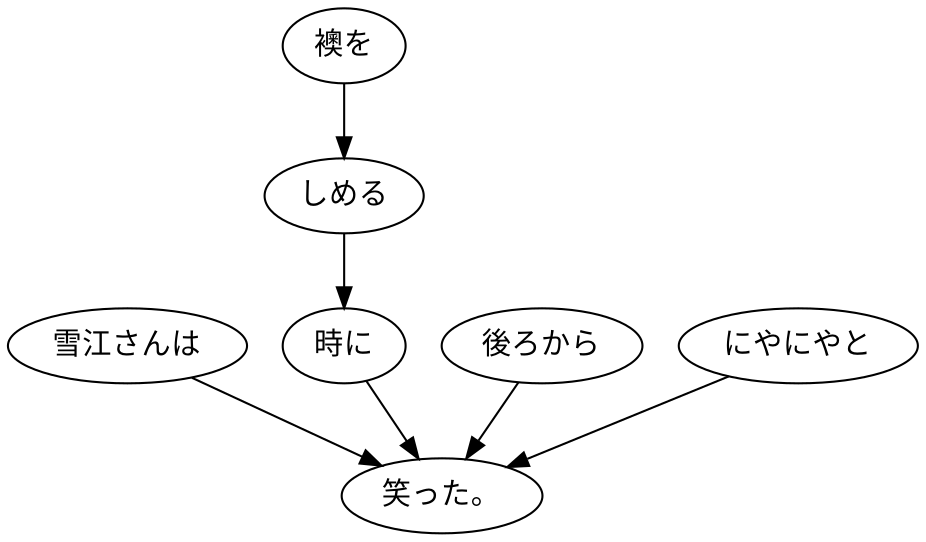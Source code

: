 digraph graph7204 {
	node0 [label="雪江さんは"];
	node1 [label="襖を"];
	node2 [label="しめる"];
	node3 [label="時に"];
	node4 [label="後ろから"];
	node5 [label="にやにやと"];
	node6 [label="笑った。"];
	node0 -> node6;
	node1 -> node2;
	node2 -> node3;
	node3 -> node6;
	node4 -> node6;
	node5 -> node6;
}

